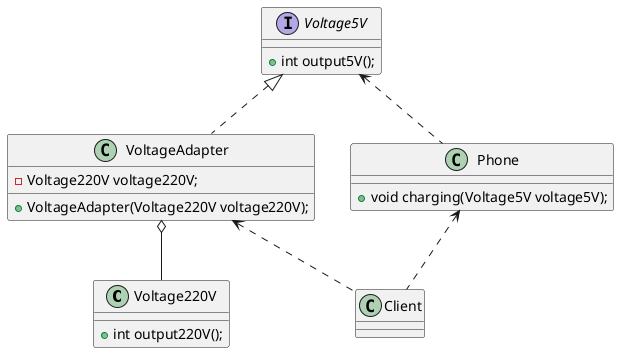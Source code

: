 @startuml
'https://plantuml.com/class-diagram

' src类，220V交流电
class Voltage220V {
    + int output220V();
}

' dst类，5V直流电
interface Voltage5V {
    + int output5V();
}

' adapter类，继承src类，实现dst接口
class VoltageAdapter {
    - Voltage220V voltage220V;

    + VoltageAdapter(Voltage220V voltage220V);
}

' 需要依赖5V交流电充电
class Phone {
    + void charging(Voltage5V voltage5V);
}

' 调用Phone和adapter，使用5V直流电给Phone充电
class Client {
}

VoltageAdapter o-- Voltage220V
Voltage5V <|.. VoltageAdapter

Voltage5V <.. Phone

Phone <.. Client
VoltageAdapter <.. Client

@enduml
